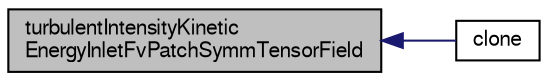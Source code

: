 digraph "turbulentIntensityKineticEnergyInletFvPatchSymmTensorField"
{
  bgcolor="transparent";
  edge [fontname="FreeSans",fontsize="10",labelfontname="FreeSans",labelfontsize="10"];
  node [fontname="FreeSans",fontsize="10",shape=record];
  rankdir="LR";
  Node1 [label="turbulentIntensityKinetic\lEnergyInletFvPatchSymmTensorField",height=0.2,width=0.4,color="black", fillcolor="grey75", style="filled" fontcolor="black"];
  Node1 -> Node2 [dir="back",color="midnightblue",fontsize="10",style="solid",fontname="FreeSans"];
  Node2 [label="clone",height=0.2,width=0.4,color="black",URL="$a02630.html#aa33e8cf7b52721e1c169cf0abe783541",tooltip="Construct and return a clone. "];
}
